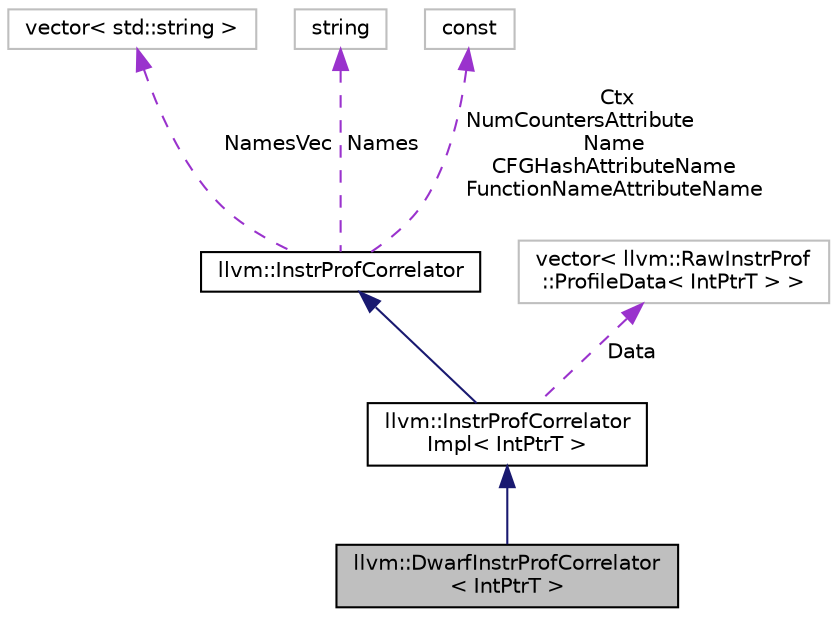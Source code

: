 digraph "llvm::DwarfInstrProfCorrelator&lt; IntPtrT &gt;"
{
 // LATEX_PDF_SIZE
  bgcolor="transparent";
  edge [fontname="Helvetica",fontsize="10",labelfontname="Helvetica",labelfontsize="10"];
  node [fontname="Helvetica",fontsize="10",shape=record];
  Node1 [label="llvm::DwarfInstrProfCorrelator\l\< IntPtrT \>",height=0.2,width=0.4,color="black", fillcolor="grey75", style="filled", fontcolor="black",tooltip="DwarfInstrProfCorrelator - A child of InstrProfCorrelatorImpl that takes DWARF debug info as input to..."];
  Node2 -> Node1 [dir="back",color="midnightblue",fontsize="10",style="solid",fontname="Helvetica"];
  Node2 [label="llvm::InstrProfCorrelator\lImpl\< IntPtrT \>",height=0.2,width=0.4,color="black",URL="$classllvm_1_1InstrProfCorrelatorImpl.html",tooltip="InstrProfCorrelatorImpl - A child of InstrProfCorrelator with a template pointer type so that the Pro..."];
  Node3 -> Node2 [dir="back",color="midnightblue",fontsize="10",style="solid",fontname="Helvetica"];
  Node3 [label="llvm::InstrProfCorrelator",height=0.2,width=0.4,color="black",URL="$classllvm_1_1InstrProfCorrelator.html",tooltip="InstrProfCorrelator - A base class used to create raw instrumentation data to their functions."];
  Node4 -> Node3 [dir="back",color="darkorchid3",fontsize="10",style="dashed",label=" NamesVec" ,fontname="Helvetica"];
  Node4 [label="vector\< std::string \>",height=0.2,width=0.4,color="grey75",tooltip=" "];
  Node5 -> Node3 [dir="back",color="darkorchid3",fontsize="10",style="dashed",label=" Names" ,fontname="Helvetica"];
  Node5 [label="string",height=0.2,width=0.4,color="grey75",tooltip=" "];
  Node6 -> Node3 [dir="back",color="darkorchid3",fontsize="10",style="dashed",label=" Ctx\nNumCountersAttribute\lName\nCFGHashAttributeName\nFunctionNameAttributeName" ,fontname="Helvetica"];
  Node6 [label="const",height=0.2,width=0.4,color="grey75",tooltip=" "];
  Node7 -> Node2 [dir="back",color="darkorchid3",fontsize="10",style="dashed",label=" Data" ,fontname="Helvetica"];
  Node7 [label="vector\< llvm::RawInstrProf\l::ProfileData\< IntPtrT \> \>",height=0.2,width=0.4,color="grey75",tooltip=" "];
}
